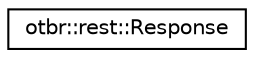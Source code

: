 digraph "Graphical Class Hierarchy"
{
  edge [fontname="Helvetica",fontsize="10",labelfontname="Helvetica",labelfontsize="10"];
  node [fontname="Helvetica",fontsize="10",shape=record];
  rankdir="LR";
  Node0 [label="otbr::rest::Response",height=0.2,width=0.4,color="black", fillcolor="white", style="filled",URL="$d2/db0/classotbr_1_1rest_1_1Response.html",tooltip="This class implements a response class for OTBR_REST, it could be manipulated by connection instance ..."];
}
